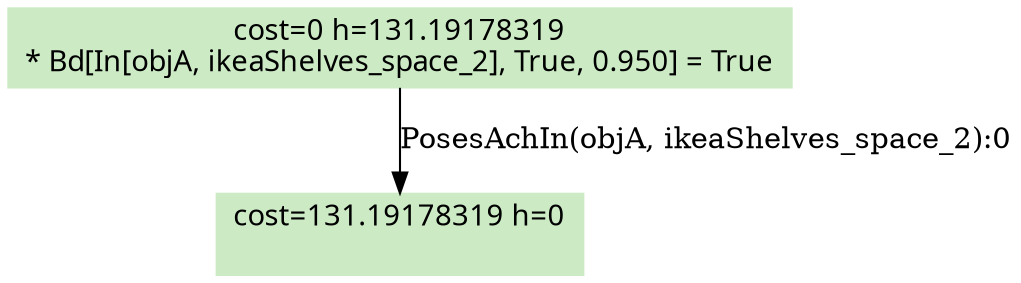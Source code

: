 digraph G {
    ordering=out;
    node [fontname=HelveticaBold];
    "0" [shape=box, label="cost=0 h=131.19178319\n* Bd[In[objA, ikeaShelves_space_2], True, 0.950] = True\n"];
    "101" [shape=box, label="cost=131.19178319 h=0\n\n"];
    "0" [shape=box, style=filled, colorscheme=pastel16, color=2, label="cost=0 h=131.19178319\n* Bd[In[objA, ikeaShelves_space_2], True, 0.950] = True\n"];
    "0" -> "101"[label="PosesAchIn(objA, ikeaShelves_space_2):0"];
    "0" [shape=box, style=filled, colorscheme=pastel16,color=3];
    "101" [shape=box, style=filled, colorscheme=pastel16,color=3];
}
